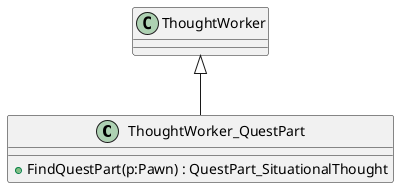 @startuml
class ThoughtWorker_QuestPart {
    + FindQuestPart(p:Pawn) : QuestPart_SituationalThought
}
ThoughtWorker <|-- ThoughtWorker_QuestPart
@enduml
